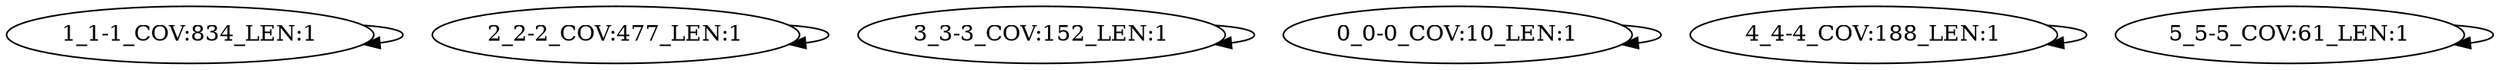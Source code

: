 digraph G {
    "1_1-1_COV:834_LEN:1" -> "1_1-1_COV:834_LEN:1";
    "2_2-2_COV:477_LEN:1" -> "2_2-2_COV:477_LEN:1";
    "3_3-3_COV:152_LEN:1" -> "3_3-3_COV:152_LEN:1";
    "0_0-0_COV:10_LEN:1" -> "0_0-0_COV:10_LEN:1";
    "4_4-4_COV:188_LEN:1" -> "4_4-4_COV:188_LEN:1";
    "5_5-5_COV:61_LEN:1" -> "5_5-5_COV:61_LEN:1";
}
